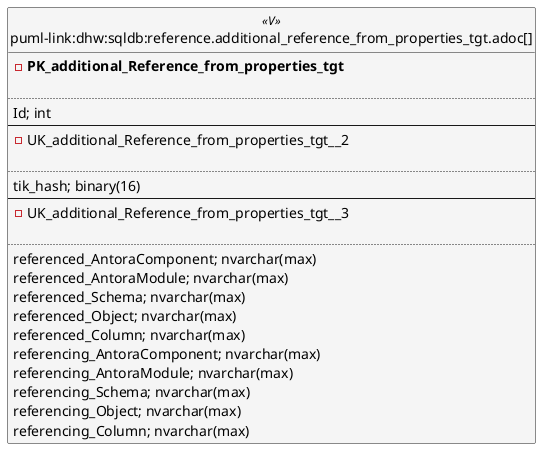 @startuml
left to right direction
'top to bottom direction
hide circle
'avoide "." issues:
set namespaceSeparator none


skinparam class {
  BackgroundColor White
  BackgroundColor<<FN>> Yellow
  BackgroundColor<<FS>> Yellow
  BackgroundColor<<FT>> LightGray
  BackgroundColor<<IF>> Yellow
  BackgroundColor<<IS>> Yellow
  BackgroundColor<<P>> Aqua
  BackgroundColor<<PC>> Aqua
  BackgroundColor<<SN>> Yellow
  BackgroundColor<<SO>> SlateBlue
  BackgroundColor<<TF>> LightGray
  BackgroundColor<<TR>> Tomato
  BackgroundColor<<U>> White
  BackgroundColor<<V>> WhiteSmoke
  BackgroundColor<<X>> Aqua
  BackgroundColor<<external>> AliceBlue
}


entity "puml-link:dhw:sqldb:reference.additional_reference_from_properties_tgt.adoc[]" as reference.additional_Reference_from_properties_tgt << V >> {
- **PK_additional_Reference_from_properties_tgt**

..
Id; int
--
- UK_additional_Reference_from_properties_tgt__2

..
tik_hash; binary(16)
--
- UK_additional_Reference_from_properties_tgt__3

..
referenced_AntoraComponent; nvarchar(max)
referenced_AntoraModule; nvarchar(max)
referenced_Schema; nvarchar(max)
referenced_Object; nvarchar(max)
referenced_Column; nvarchar(max)
referencing_AntoraComponent; nvarchar(max)
referencing_AntoraModule; nvarchar(max)
referencing_Schema; nvarchar(max)
referencing_Object; nvarchar(max)
referencing_Column; nvarchar(max)
}


@enduml

